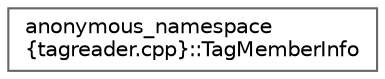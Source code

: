 digraph "Graphical Class Hierarchy"
{
 // INTERACTIVE_SVG=YES
 // LATEX_PDF_SIZE
  bgcolor="transparent";
  edge [fontname=Helvetica,fontsize=10,labelfontname=Helvetica,labelfontsize=10];
  node [fontname=Helvetica,fontsize=10,shape=box,height=0.2,width=0.4];
  rankdir="LR";
  Node0 [id="Node000000",label="anonymous_namespace\l\{tagreader.cpp\}::TagMemberInfo",height=0.2,width=0.4,color="grey40", fillcolor="white", style="filled",URL="$d0/d8d/classanonymous__namespace_02tagreader_8cpp_03_1_1_tag_member_info.html",tooltip="Container for member specific info that can be read from a tagfile."];
}
